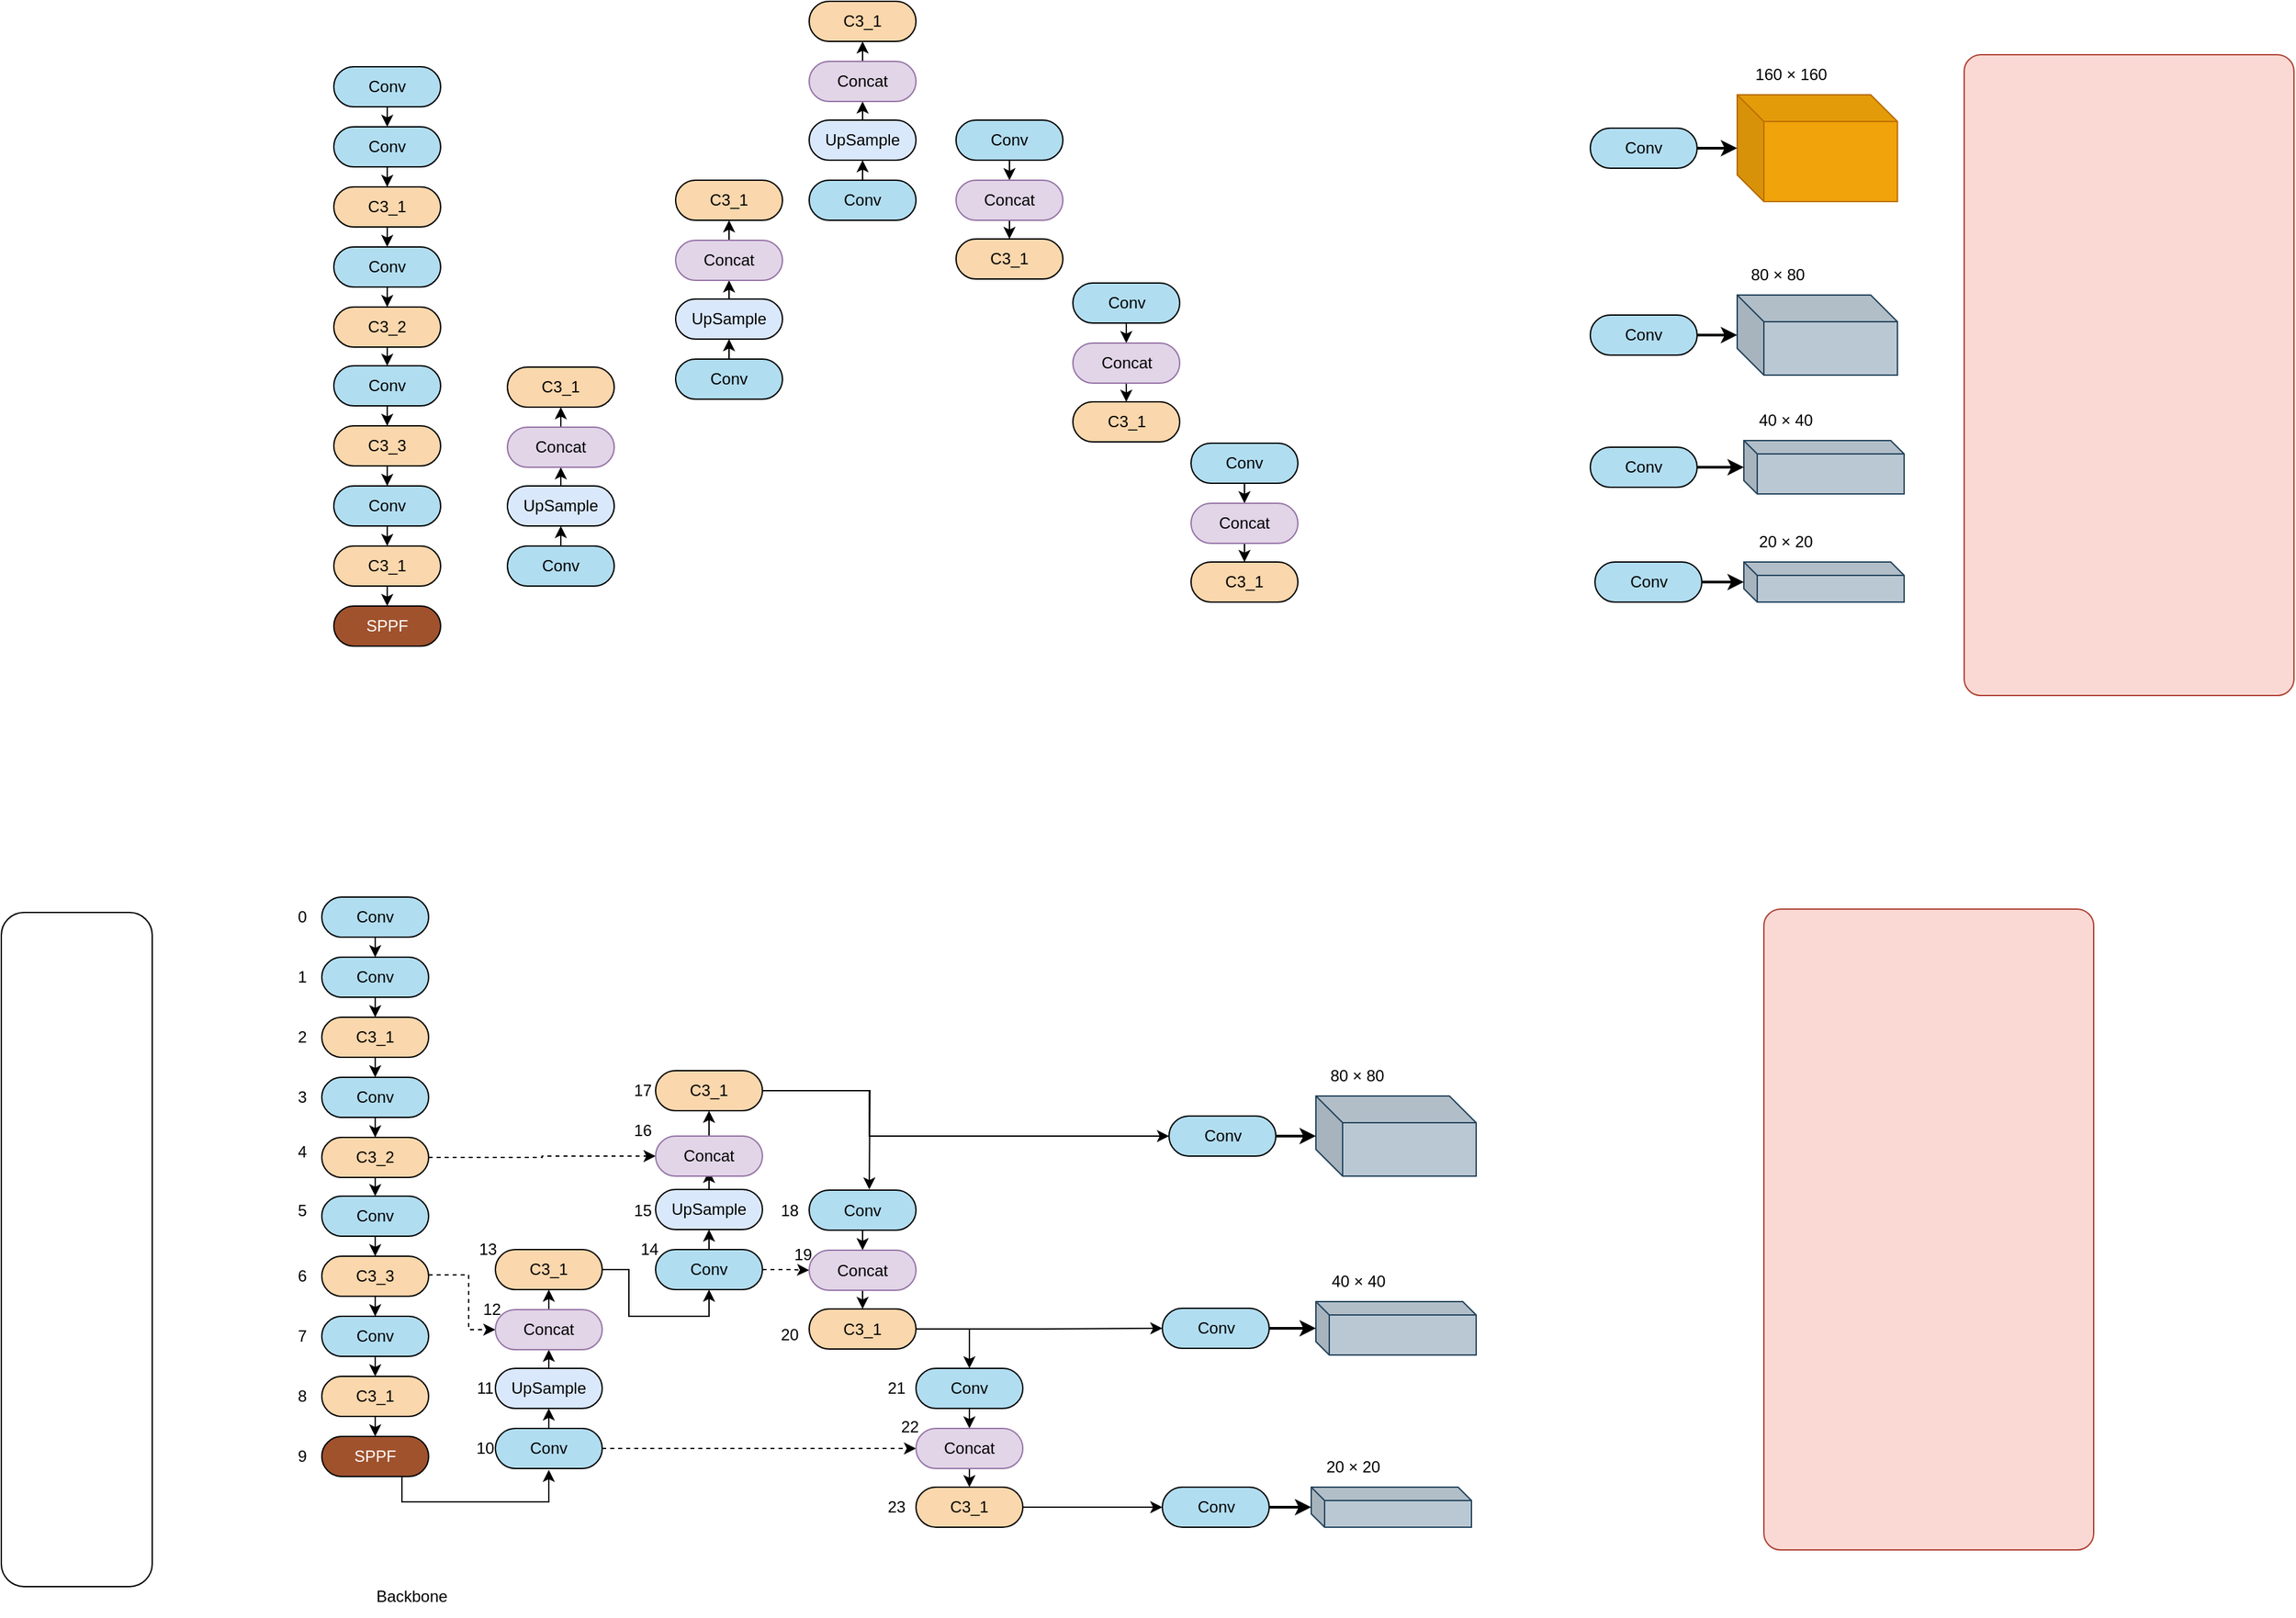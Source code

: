 <mxfile version="21.3.2" type="github">
  <diagram name="Page-1" id="c7558073-3199-34d8-9f00-42111426c3f3">
    <mxGraphModel dx="2205" dy="756" grid="1" gridSize="10" guides="1" tooltips="1" connect="1" arrows="1" fold="1" page="1" pageScale="1" pageWidth="826" pageHeight="1169" background="none" math="0" shadow="0">
      <root>
        <mxCell id="0" />
        <mxCell id="1" parent="0" />
        <mxCell id="yeDS0MHU4h7WwcbMD6e--393" value="" style="rounded=1;whiteSpace=wrap;html=1;" parent="1" vertex="1">
          <mxGeometry x="-770" y="1522.5" width="113" height="505" as="geometry" />
        </mxCell>
        <mxCell id="yeDS0MHU4h7WwcbMD6e--123" value="" style="rounded=1;whiteSpace=wrap;html=1;absoluteArcSize=1;arcSize=25;fillColor=#fad9d5;strokeColor=#ae4132;" parent="1" vertex="1">
          <mxGeometry x="700" y="880" width="247" height="480" as="geometry" />
        </mxCell>
        <mxCell id="yeDS0MHU4h7WwcbMD6e--102" value="" style="shape=cube;whiteSpace=wrap;html=1;boundedLbl=1;backgroundOutline=1;darkOpacity=0.05;darkOpacity2=0.1;size=20;fillColor=#f0a30a;strokeColor=#BD7000;fontColor=#000000;" parent="1" vertex="1">
          <mxGeometry x="530" y="910" width="120" height="80" as="geometry" />
        </mxCell>
        <mxCell id="yeDS0MHU4h7WwcbMD6e--107" value="" style="shape=cube;whiteSpace=wrap;html=1;boundedLbl=1;backgroundOutline=1;darkOpacity=0.05;darkOpacity2=0.1;size=20;fillColor=#bac8d3;strokeColor=#23445d;" parent="1" vertex="1">
          <mxGeometry x="530" y="1060" width="120" height="60" as="geometry" />
        </mxCell>
        <mxCell id="yeDS0MHU4h7WwcbMD6e--108" value="" style="shape=cube;whiteSpace=wrap;html=1;boundedLbl=1;backgroundOutline=1;darkOpacity=0.05;darkOpacity2=0.1;size=10;fillColor=#bac8d3;strokeColor=#23445d;" parent="1" vertex="1">
          <mxGeometry x="535" y="1169" width="120" height="40" as="geometry" />
        </mxCell>
        <mxCell id="yeDS0MHU4h7WwcbMD6e--109" value="" style="shape=cube;whiteSpace=wrap;html=1;boundedLbl=1;backgroundOutline=1;darkOpacity=0.05;darkOpacity2=0.1;size=10;fillColor=#bac8d3;strokeColor=#23445d;" parent="1" vertex="1">
          <mxGeometry x="535" y="1260" width="120" height="30" as="geometry" />
        </mxCell>
        <mxCell id="yeDS0MHU4h7WwcbMD6e--110" value="20 × 20" style="text;html=1;align=center;verticalAlign=middle;resizable=0;points=[];autosize=1;strokeColor=none;fillColor=none;" parent="1" vertex="1">
          <mxGeometry x="536" y="1230" width="60" height="30" as="geometry" />
        </mxCell>
        <mxCell id="yeDS0MHU4h7WwcbMD6e--111" value="40 × 40" style="text;html=1;align=center;verticalAlign=middle;resizable=0;points=[];autosize=1;strokeColor=none;fillColor=none;" parent="1" vertex="1">
          <mxGeometry x="536" y="1139" width="60" height="30" as="geometry" />
        </mxCell>
        <mxCell id="yeDS0MHU4h7WwcbMD6e--112" value="160 × 160" style="text;html=1;align=center;verticalAlign=middle;resizable=0;points=[];autosize=1;strokeColor=none;fillColor=none;" parent="1" vertex="1">
          <mxGeometry x="530" y="880" width="80" height="30" as="geometry" />
        </mxCell>
        <mxCell id="yeDS0MHU4h7WwcbMD6e--113" value="80 × 80" style="text;html=1;align=center;verticalAlign=middle;resizable=0;points=[];autosize=1;strokeColor=none;fillColor=none;" parent="1" vertex="1">
          <mxGeometry x="530" y="1030" width="60" height="30" as="geometry" />
        </mxCell>
        <mxCell id="yeDS0MHU4h7WwcbMD6e--119" style="edgeStyle=orthogonalEdgeStyle;rounded=0;orthogonalLoop=1;jettySize=auto;html=1;strokeWidth=2;" parent="1" source="yeDS0MHU4h7WwcbMD6e--114" target="yeDS0MHU4h7WwcbMD6e--102" edge="1">
          <mxGeometry relative="1" as="geometry" />
        </mxCell>
        <mxCell id="yeDS0MHU4h7WwcbMD6e--114" value="Conv" style="rounded=1;whiteSpace=wrap;html=1;fillColor=#b1ddf0;strokeColor=default;arcSize=50;" parent="1" vertex="1">
          <mxGeometry x="420" y="935" width="80" height="30" as="geometry" />
        </mxCell>
        <mxCell id="yeDS0MHU4h7WwcbMD6e--122" style="edgeStyle=orthogonalEdgeStyle;rounded=0;orthogonalLoop=1;jettySize=auto;html=1;strokeWidth=2;" parent="1" source="yeDS0MHU4h7WwcbMD6e--116" target="yeDS0MHU4h7WwcbMD6e--109" edge="1">
          <mxGeometry relative="1" as="geometry">
            <mxPoint x="530" y="1275" as="targetPoint" />
          </mxGeometry>
        </mxCell>
        <mxCell id="yeDS0MHU4h7WwcbMD6e--116" value="Conv" style="rounded=1;whiteSpace=wrap;html=1;fillColor=#b1ddf0;strokeColor=default;arcSize=50;" parent="1" vertex="1">
          <mxGeometry x="423.5" y="1260" width="80" height="30" as="geometry" />
        </mxCell>
        <mxCell id="yeDS0MHU4h7WwcbMD6e--121" style="edgeStyle=orthogonalEdgeStyle;rounded=0;orthogonalLoop=1;jettySize=auto;html=1;strokeWidth=2;" parent="1" source="yeDS0MHU4h7WwcbMD6e--117" target="yeDS0MHU4h7WwcbMD6e--108" edge="1">
          <mxGeometry relative="1" as="geometry">
            <mxPoint x="510" y="1189" as="targetPoint" />
          </mxGeometry>
        </mxCell>
        <mxCell id="yeDS0MHU4h7WwcbMD6e--117" value="Conv" style="rounded=1;whiteSpace=wrap;html=1;fillColor=#b1ddf0;strokeColor=default;arcSize=50;" parent="1" vertex="1">
          <mxGeometry x="420" y="1174" width="80" height="30" as="geometry" />
        </mxCell>
        <mxCell id="yeDS0MHU4h7WwcbMD6e--120" style="edgeStyle=orthogonalEdgeStyle;rounded=0;orthogonalLoop=1;jettySize=auto;html=1;strokeWidth=2;" parent="1" source="yeDS0MHU4h7WwcbMD6e--118" target="yeDS0MHU4h7WwcbMD6e--107" edge="1">
          <mxGeometry relative="1" as="geometry" />
        </mxCell>
        <mxCell id="yeDS0MHU4h7WwcbMD6e--118" value="Conv" style="rounded=1;whiteSpace=wrap;html=1;fillColor=#b1ddf0;strokeColor=default;arcSize=50;" parent="1" vertex="1">
          <mxGeometry x="420" y="1075" width="80" height="30" as="geometry" />
        </mxCell>
        <mxCell id="yeDS0MHU4h7WwcbMD6e--139" style="edgeStyle=orthogonalEdgeStyle;rounded=0;orthogonalLoop=1;jettySize=auto;html=1;entryX=0.5;entryY=0;entryDx=0;entryDy=0;labelBorderColor=none;strokeColor=default;" parent="1" target="yeDS0MHU4h7WwcbMD6e--125" edge="1">
          <mxGeometry relative="1" as="geometry">
            <mxPoint x="-481" y="913" as="sourcePoint" />
          </mxGeometry>
        </mxCell>
        <mxCell id="yeDS0MHU4h7WwcbMD6e--124" value="Conv" style="rounded=1;whiteSpace=wrap;html=1;fillColor=#b1ddf0;strokeColor=default;arcSize=50;labelBorderColor=none;" parent="1" vertex="1">
          <mxGeometry x="-521" y="889" width="80" height="30" as="geometry" />
        </mxCell>
        <mxCell id="yeDS0MHU4h7WwcbMD6e--140" style="edgeStyle=orthogonalEdgeStyle;rounded=0;orthogonalLoop=1;jettySize=auto;html=1;exitX=0.5;exitY=1;exitDx=0;exitDy=0;labelBorderColor=none;strokeColor=default;" parent="1" source="yeDS0MHU4h7WwcbMD6e--125" target="yeDS0MHU4h7WwcbMD6e--128" edge="1">
          <mxGeometry relative="1" as="geometry" />
        </mxCell>
        <mxCell id="yeDS0MHU4h7WwcbMD6e--125" value="Conv" style="rounded=1;whiteSpace=wrap;html=1;fillColor=#b1ddf0;strokeColor=default;arcSize=50;labelBorderColor=none;" parent="1" vertex="1">
          <mxGeometry x="-521" y="934" width="80" height="30" as="geometry" />
        </mxCell>
        <mxCell id="yeDS0MHU4h7WwcbMD6e--151" style="edgeStyle=orthogonalEdgeStyle;rounded=0;orthogonalLoop=1;jettySize=auto;html=1;entryX=0.5;entryY=0;entryDx=0;entryDy=0;labelBorderColor=none;strokeColor=default;" parent="1" source="yeDS0MHU4h7WwcbMD6e--126" target="yeDS0MHU4h7WwcbMD6e--129" edge="1">
          <mxGeometry relative="1" as="geometry" />
        </mxCell>
        <mxCell id="yeDS0MHU4h7WwcbMD6e--126" value="Conv" style="rounded=1;whiteSpace=wrap;html=1;fillColor=#b1ddf0;strokeColor=default;arcSize=50;labelBorderColor=none;" parent="1" vertex="1">
          <mxGeometry x="-521" y="1024" width="80" height="30" as="geometry" />
        </mxCell>
        <mxCell id="yeDS0MHU4h7WwcbMD6e--165" style="edgeStyle=orthogonalEdgeStyle;rounded=0;orthogonalLoop=1;jettySize=auto;html=1;entryX=0.5;entryY=0;entryDx=0;entryDy=0;exitX=0.5;exitY=1;exitDx=0;exitDy=0;labelBorderColor=none;strokeColor=default;" parent="1" source="yeDS0MHU4h7WwcbMD6e--128" target="yeDS0MHU4h7WwcbMD6e--126" edge="1">
          <mxGeometry relative="1" as="geometry">
            <Array as="points">
              <mxPoint x="-481" y="1009" />
              <mxPoint x="-481" y="1009" />
            </Array>
          </mxGeometry>
        </mxCell>
        <mxCell id="yeDS0MHU4h7WwcbMD6e--128" value="C3_1" style="rounded=1;whiteSpace=wrap;html=1;fillColor=#fad7ac;arcSize=50;strokeColor=default;labelBorderColor=none;" parent="1" vertex="1">
          <mxGeometry x="-521" y="979" width="80" height="30" as="geometry" />
        </mxCell>
        <mxCell id="yeDS0MHU4h7WwcbMD6e--172" style="edgeStyle=orthogonalEdgeStyle;rounded=0;orthogonalLoop=1;jettySize=auto;html=1;exitX=0.5;exitY=1;exitDx=0;exitDy=0;entryX=0.5;entryY=0;entryDx=0;entryDy=0;labelBorderColor=none;strokeColor=default;" parent="1" source="yeDS0MHU4h7WwcbMD6e--129" target="yeDS0MHU4h7WwcbMD6e--130" edge="1">
          <mxGeometry relative="1" as="geometry" />
        </mxCell>
        <mxCell id="yeDS0MHU4h7WwcbMD6e--129" value="C3_2" style="rounded=1;whiteSpace=wrap;html=1;fillColor=#fad7ac;arcSize=50;strokeColor=default;labelBorderColor=none;" parent="1" vertex="1">
          <mxGeometry x="-521" y="1069" width="80" height="30" as="geometry" />
        </mxCell>
        <mxCell id="yeDS0MHU4h7WwcbMD6e--167" style="edgeStyle=orthogonalEdgeStyle;rounded=0;orthogonalLoop=1;jettySize=auto;html=1;entryX=0.5;entryY=0;entryDx=0;entryDy=0;labelBorderColor=none;strokeColor=default;" parent="1" source="yeDS0MHU4h7WwcbMD6e--130" target="yeDS0MHU4h7WwcbMD6e--132" edge="1">
          <mxGeometry relative="1" as="geometry" />
        </mxCell>
        <mxCell id="yeDS0MHU4h7WwcbMD6e--130" value="Conv" style="rounded=1;whiteSpace=wrap;html=1;fillColor=#b1ddf0;strokeColor=default;arcSize=50;labelBorderColor=none;" parent="1" vertex="1">
          <mxGeometry x="-521" y="1113" width="80" height="30" as="geometry" />
        </mxCell>
        <mxCell id="yeDS0MHU4h7WwcbMD6e--168" style="edgeStyle=orthogonalEdgeStyle;rounded=0;orthogonalLoop=1;jettySize=auto;html=1;entryX=0.5;entryY=0;entryDx=0;entryDy=0;labelBorderColor=none;strokeColor=default;" parent="1" source="yeDS0MHU4h7WwcbMD6e--132" target="yeDS0MHU4h7WwcbMD6e--133" edge="1">
          <mxGeometry relative="1" as="geometry" />
        </mxCell>
        <mxCell id="yeDS0MHU4h7WwcbMD6e--132" value="C3_3" style="rounded=1;whiteSpace=wrap;html=1;fillColor=#fad7ac;arcSize=50;strokeColor=default;labelBorderColor=none;" parent="1" vertex="1">
          <mxGeometry x="-521" y="1158" width="80" height="30" as="geometry" />
        </mxCell>
        <mxCell id="yeDS0MHU4h7WwcbMD6e--169" style="edgeStyle=orthogonalEdgeStyle;rounded=0;orthogonalLoop=1;jettySize=auto;html=1;exitX=0.5;exitY=1;exitDx=0;exitDy=0;entryX=0.5;entryY=0;entryDx=0;entryDy=0;labelBorderColor=none;strokeColor=default;" parent="1" source="yeDS0MHU4h7WwcbMD6e--133" target="yeDS0MHU4h7WwcbMD6e--134" edge="1">
          <mxGeometry relative="1" as="geometry" />
        </mxCell>
        <mxCell id="yeDS0MHU4h7WwcbMD6e--133" value="Conv" style="rounded=1;whiteSpace=wrap;html=1;fillColor=#b1ddf0;strokeColor=default;arcSize=50;labelBorderColor=none;" parent="1" vertex="1">
          <mxGeometry x="-521" y="1203" width="80" height="30" as="geometry" />
        </mxCell>
        <mxCell id="yeDS0MHU4h7WwcbMD6e--170" style="edgeStyle=orthogonalEdgeStyle;rounded=0;orthogonalLoop=1;jettySize=auto;html=1;exitX=0.5;exitY=1;exitDx=0;exitDy=0;entryX=0.5;entryY=0;entryDx=0;entryDy=0;labelBorderColor=none;strokeColor=default;" parent="1" source="yeDS0MHU4h7WwcbMD6e--134" target="yeDS0MHU4h7WwcbMD6e--135" edge="1">
          <mxGeometry relative="1" as="geometry" />
        </mxCell>
        <mxCell id="yeDS0MHU4h7WwcbMD6e--134" value="C3_1" style="rounded=1;whiteSpace=wrap;html=1;fillColor=#fad7ac;arcSize=50;strokeColor=default;labelBorderColor=none;" parent="1" vertex="1">
          <mxGeometry x="-521" y="1248" width="80" height="30" as="geometry" />
        </mxCell>
        <mxCell id="yeDS0MHU4h7WwcbMD6e--135" value="SPPF" style="rounded=1;whiteSpace=wrap;html=1;fillColor=#a0522d;strokeColor=default;arcSize=50;fontColor=#ffffff;labelBorderColor=none;" parent="1" vertex="1">
          <mxGeometry x="-521" y="1293" width="80" height="30" as="geometry" />
        </mxCell>
        <mxCell id="yeDS0MHU4h7WwcbMD6e--177" style="edgeStyle=orthogonalEdgeStyle;rounded=0;orthogonalLoop=1;jettySize=auto;html=1;exitX=0.5;exitY=0;exitDx=0;exitDy=0;entryX=0.5;entryY=1;entryDx=0;entryDy=0;" parent="1" source="yeDS0MHU4h7WwcbMD6e--173" target="yeDS0MHU4h7WwcbMD6e--174" edge="1">
          <mxGeometry relative="1" as="geometry" />
        </mxCell>
        <mxCell id="yeDS0MHU4h7WwcbMD6e--173" value="Conv" style="rounded=1;whiteSpace=wrap;html=1;fillColor=#b1ddf0;strokeColor=default;arcSize=50;labelBorderColor=none;" parent="1" vertex="1">
          <mxGeometry x="-391" y="1248" width="80" height="30" as="geometry" />
        </mxCell>
        <mxCell id="yeDS0MHU4h7WwcbMD6e--178" style="edgeStyle=orthogonalEdgeStyle;rounded=0;orthogonalLoop=1;jettySize=auto;html=1;exitX=0.5;exitY=0;exitDx=0;exitDy=0;" parent="1" source="yeDS0MHU4h7WwcbMD6e--174" edge="1">
          <mxGeometry relative="1" as="geometry">
            <mxPoint x="-351" y="1189" as="targetPoint" />
          </mxGeometry>
        </mxCell>
        <mxCell id="yeDS0MHU4h7WwcbMD6e--174" value="UpSample" style="rounded=1;whiteSpace=wrap;html=1;fillColor=#dae8fc;strokeColor=default;arcSize=50;labelBorderColor=none;" parent="1" vertex="1">
          <mxGeometry x="-391" y="1203" width="80" height="30" as="geometry" />
        </mxCell>
        <mxCell id="yeDS0MHU4h7WwcbMD6e--179" style="edgeStyle=orthogonalEdgeStyle;rounded=0;orthogonalLoop=1;jettySize=auto;html=1;exitX=0.5;exitY=0;exitDx=0;exitDy=0;entryX=0.5;entryY=1;entryDx=0;entryDy=0;" parent="1" source="yeDS0MHU4h7WwcbMD6e--175" target="yeDS0MHU4h7WwcbMD6e--176" edge="1">
          <mxGeometry relative="1" as="geometry" />
        </mxCell>
        <mxCell id="yeDS0MHU4h7WwcbMD6e--175" value="Concat" style="rounded=1;whiteSpace=wrap;html=1;fillColor=#e1d5e7;strokeColor=#9673a6;arcSize=50;labelBorderColor=none;" parent="1" vertex="1">
          <mxGeometry x="-391" y="1159" width="80" height="30" as="geometry" />
        </mxCell>
        <mxCell id="yeDS0MHU4h7WwcbMD6e--176" value="C3_1" style="rounded=1;whiteSpace=wrap;html=1;fillColor=#fad7ac;arcSize=50;strokeColor=default;labelBorderColor=none;" parent="1" vertex="1">
          <mxGeometry x="-391" y="1114" width="80" height="30" as="geometry" />
        </mxCell>
        <mxCell id="yeDS0MHU4h7WwcbMD6e--181" style="edgeStyle=orthogonalEdgeStyle;rounded=0;orthogonalLoop=1;jettySize=auto;html=1;exitX=0.5;exitY=0;exitDx=0;exitDy=0;entryX=0.5;entryY=1;entryDx=0;entryDy=0;" parent="1" source="yeDS0MHU4h7WwcbMD6e--182" target="yeDS0MHU4h7WwcbMD6e--184" edge="1">
          <mxGeometry relative="1" as="geometry" />
        </mxCell>
        <mxCell id="yeDS0MHU4h7WwcbMD6e--182" value="Conv" style="rounded=1;whiteSpace=wrap;html=1;fillColor=#b1ddf0;strokeColor=default;arcSize=50;labelBorderColor=none;" parent="1" vertex="1">
          <mxGeometry x="-265" y="1108" width="80" height="30" as="geometry" />
        </mxCell>
        <mxCell id="yeDS0MHU4h7WwcbMD6e--183" style="edgeStyle=orthogonalEdgeStyle;rounded=0;orthogonalLoop=1;jettySize=auto;html=1;exitX=0.5;exitY=0;exitDx=0;exitDy=0;" parent="1" source="yeDS0MHU4h7WwcbMD6e--184" edge="1">
          <mxGeometry relative="1" as="geometry">
            <mxPoint x="-225" y="1049" as="targetPoint" />
          </mxGeometry>
        </mxCell>
        <mxCell id="yeDS0MHU4h7WwcbMD6e--184" value="UpSample" style="rounded=1;whiteSpace=wrap;html=1;fillColor=#dae8fc;strokeColor=default;arcSize=50;labelBorderColor=none;" parent="1" vertex="1">
          <mxGeometry x="-265" y="1063" width="80" height="30" as="geometry" />
        </mxCell>
        <mxCell id="yeDS0MHU4h7WwcbMD6e--185" style="edgeStyle=orthogonalEdgeStyle;rounded=0;orthogonalLoop=1;jettySize=auto;html=1;exitX=0.5;exitY=0;exitDx=0;exitDy=0;entryX=0.5;entryY=1;entryDx=0;entryDy=0;" parent="1" source="yeDS0MHU4h7WwcbMD6e--186" target="yeDS0MHU4h7WwcbMD6e--187" edge="1">
          <mxGeometry relative="1" as="geometry" />
        </mxCell>
        <mxCell id="yeDS0MHU4h7WwcbMD6e--186" value="Concat" style="rounded=1;whiteSpace=wrap;html=1;fillColor=#e1d5e7;strokeColor=#9673a6;arcSize=50;labelBorderColor=none;" parent="1" vertex="1">
          <mxGeometry x="-265" y="1019" width="80" height="30" as="geometry" />
        </mxCell>
        <mxCell id="yeDS0MHU4h7WwcbMD6e--187" value="C3_1" style="rounded=1;whiteSpace=wrap;html=1;fillColor=#fad7ac;arcSize=50;strokeColor=default;labelBorderColor=none;" parent="1" vertex="1">
          <mxGeometry x="-265" y="974" width="80" height="30" as="geometry" />
        </mxCell>
        <mxCell id="yeDS0MHU4h7WwcbMD6e--197" style="edgeStyle=orthogonalEdgeStyle;rounded=0;orthogonalLoop=1;jettySize=auto;html=1;exitX=0.5;exitY=0;exitDx=0;exitDy=0;entryX=0.5;entryY=1;entryDx=0;entryDy=0;" parent="1" source="yeDS0MHU4h7WwcbMD6e--198" target="yeDS0MHU4h7WwcbMD6e--200" edge="1">
          <mxGeometry relative="1" as="geometry" />
        </mxCell>
        <mxCell id="yeDS0MHU4h7WwcbMD6e--198" value="Conv" style="rounded=1;whiteSpace=wrap;html=1;fillColor=#b1ddf0;strokeColor=default;arcSize=50;labelBorderColor=none;" parent="1" vertex="1">
          <mxGeometry x="-165" y="974" width="80" height="30" as="geometry" />
        </mxCell>
        <mxCell id="yeDS0MHU4h7WwcbMD6e--199" style="edgeStyle=orthogonalEdgeStyle;rounded=0;orthogonalLoop=1;jettySize=auto;html=1;exitX=0.5;exitY=0;exitDx=0;exitDy=0;" parent="1" source="yeDS0MHU4h7WwcbMD6e--200" edge="1">
          <mxGeometry relative="1" as="geometry">
            <mxPoint x="-125" y="915" as="targetPoint" />
          </mxGeometry>
        </mxCell>
        <mxCell id="yeDS0MHU4h7WwcbMD6e--200" value="UpSample" style="rounded=1;whiteSpace=wrap;html=1;fillColor=#dae8fc;strokeColor=default;arcSize=50;labelBorderColor=none;" parent="1" vertex="1">
          <mxGeometry x="-165" y="929" width="80" height="30" as="geometry" />
        </mxCell>
        <mxCell id="yeDS0MHU4h7WwcbMD6e--201" style="edgeStyle=orthogonalEdgeStyle;rounded=0;orthogonalLoop=1;jettySize=auto;html=1;exitX=0.5;exitY=0;exitDx=0;exitDy=0;entryX=0.5;entryY=1;entryDx=0;entryDy=0;" parent="1" source="yeDS0MHU4h7WwcbMD6e--202" target="yeDS0MHU4h7WwcbMD6e--203" edge="1">
          <mxGeometry relative="1" as="geometry" />
        </mxCell>
        <mxCell id="yeDS0MHU4h7WwcbMD6e--202" value="Concat" style="rounded=1;whiteSpace=wrap;html=1;fillColor=#e1d5e7;strokeColor=#9673a6;arcSize=50;labelBorderColor=none;" parent="1" vertex="1">
          <mxGeometry x="-165" y="885" width="80" height="30" as="geometry" />
        </mxCell>
        <mxCell id="yeDS0MHU4h7WwcbMD6e--203" value="C3_1" style="rounded=1;whiteSpace=wrap;html=1;fillColor=#fad7ac;arcSize=50;strokeColor=default;labelBorderColor=none;" parent="1" vertex="1">
          <mxGeometry x="-165" y="840" width="80" height="30" as="geometry" />
        </mxCell>
        <mxCell id="yeDS0MHU4h7WwcbMD6e--215" style="edgeStyle=orthogonalEdgeStyle;rounded=0;orthogonalLoop=1;jettySize=auto;html=1;exitX=0.5;exitY=1;exitDx=0;exitDy=0;entryX=0.5;entryY=0;entryDx=0;entryDy=0;" parent="1" source="yeDS0MHU4h7WwcbMD6e--210" target="yeDS0MHU4h7WwcbMD6e--213" edge="1">
          <mxGeometry relative="1" as="geometry" />
        </mxCell>
        <mxCell id="yeDS0MHU4h7WwcbMD6e--210" value="Conv" style="rounded=1;whiteSpace=wrap;html=1;fillColor=#b1ddf0;strokeColor=default;arcSize=50;labelBorderColor=none;" parent="1" vertex="1">
          <mxGeometry x="-55" y="929" width="80" height="30" as="geometry" />
        </mxCell>
        <mxCell id="yeDS0MHU4h7WwcbMD6e--216" style="edgeStyle=orthogonalEdgeStyle;rounded=0;orthogonalLoop=1;jettySize=auto;html=1;exitX=0.5;exitY=1;exitDx=0;exitDy=0;entryX=0.5;entryY=0;entryDx=0;entryDy=0;" parent="1" source="yeDS0MHU4h7WwcbMD6e--213" target="yeDS0MHU4h7WwcbMD6e--214" edge="1">
          <mxGeometry relative="1" as="geometry" />
        </mxCell>
        <mxCell id="yeDS0MHU4h7WwcbMD6e--213" value="Concat" style="rounded=1;whiteSpace=wrap;html=1;fillColor=#e1d5e7;strokeColor=#9673a6;arcSize=50;labelBorderColor=none;" parent="1" vertex="1">
          <mxGeometry x="-55" y="974" width="80" height="30" as="geometry" />
        </mxCell>
        <mxCell id="yeDS0MHU4h7WwcbMD6e--214" value="C3_1" style="rounded=1;whiteSpace=wrap;html=1;fillColor=#fad7ac;arcSize=50;strokeColor=default;labelBorderColor=none;" parent="1" vertex="1">
          <mxGeometry x="-55" y="1018" width="80" height="30" as="geometry" />
        </mxCell>
        <mxCell id="yeDS0MHU4h7WwcbMD6e--217" style="edgeStyle=orthogonalEdgeStyle;rounded=0;orthogonalLoop=1;jettySize=auto;html=1;exitX=0.5;exitY=1;exitDx=0;exitDy=0;entryX=0.5;entryY=0;entryDx=0;entryDy=0;" parent="1" source="yeDS0MHU4h7WwcbMD6e--218" target="yeDS0MHU4h7WwcbMD6e--220" edge="1">
          <mxGeometry relative="1" as="geometry" />
        </mxCell>
        <mxCell id="yeDS0MHU4h7WwcbMD6e--218" value="Conv" style="rounded=1;whiteSpace=wrap;html=1;fillColor=#b1ddf0;strokeColor=default;arcSize=50;labelBorderColor=none;" parent="1" vertex="1">
          <mxGeometry x="32.5" y="1051" width="80" height="30" as="geometry" />
        </mxCell>
        <mxCell id="yeDS0MHU4h7WwcbMD6e--219" style="edgeStyle=orthogonalEdgeStyle;rounded=0;orthogonalLoop=1;jettySize=auto;html=1;exitX=0.5;exitY=1;exitDx=0;exitDy=0;entryX=0.5;entryY=0;entryDx=0;entryDy=0;" parent="1" source="yeDS0MHU4h7WwcbMD6e--220" target="yeDS0MHU4h7WwcbMD6e--221" edge="1">
          <mxGeometry relative="1" as="geometry" />
        </mxCell>
        <mxCell id="yeDS0MHU4h7WwcbMD6e--220" value="Concat" style="rounded=1;whiteSpace=wrap;html=1;fillColor=#e1d5e7;strokeColor=#9673a6;arcSize=50;labelBorderColor=none;" parent="1" vertex="1">
          <mxGeometry x="32.5" y="1096" width="80" height="30" as="geometry" />
        </mxCell>
        <mxCell id="yeDS0MHU4h7WwcbMD6e--221" value="C3_1" style="rounded=1;whiteSpace=wrap;html=1;fillColor=#fad7ac;arcSize=50;strokeColor=default;labelBorderColor=none;" parent="1" vertex="1">
          <mxGeometry x="32.5" y="1140" width="80" height="30" as="geometry" />
        </mxCell>
        <mxCell id="yeDS0MHU4h7WwcbMD6e--222" style="edgeStyle=orthogonalEdgeStyle;rounded=0;orthogonalLoop=1;jettySize=auto;html=1;exitX=0.5;exitY=1;exitDx=0;exitDy=0;entryX=0.5;entryY=0;entryDx=0;entryDy=0;" parent="1" source="yeDS0MHU4h7WwcbMD6e--223" target="yeDS0MHU4h7WwcbMD6e--225" edge="1">
          <mxGeometry relative="1" as="geometry" />
        </mxCell>
        <mxCell id="yeDS0MHU4h7WwcbMD6e--223" value="Conv" style="rounded=1;whiteSpace=wrap;html=1;fillColor=#b1ddf0;strokeColor=default;arcSize=50;labelBorderColor=none;" parent="1" vertex="1">
          <mxGeometry x="121" y="1171" width="80" height="30" as="geometry" />
        </mxCell>
        <mxCell id="yeDS0MHU4h7WwcbMD6e--224" style="edgeStyle=orthogonalEdgeStyle;rounded=0;orthogonalLoop=1;jettySize=auto;html=1;exitX=0.5;exitY=1;exitDx=0;exitDy=0;entryX=0.5;entryY=0;entryDx=0;entryDy=0;" parent="1" source="yeDS0MHU4h7WwcbMD6e--225" target="yeDS0MHU4h7WwcbMD6e--226" edge="1">
          <mxGeometry relative="1" as="geometry" />
        </mxCell>
        <mxCell id="yeDS0MHU4h7WwcbMD6e--225" value="Concat" style="rounded=1;whiteSpace=wrap;html=1;fillColor=#e1d5e7;strokeColor=#9673a6;arcSize=50;labelBorderColor=none;" parent="1" vertex="1">
          <mxGeometry x="121" y="1216" width="80" height="30" as="geometry" />
        </mxCell>
        <mxCell id="yeDS0MHU4h7WwcbMD6e--226" value="C3_1" style="rounded=1;whiteSpace=wrap;html=1;fillColor=#fad7ac;arcSize=50;strokeColor=default;labelBorderColor=none;" parent="1" vertex="1">
          <mxGeometry x="121" y="1260" width="80" height="30" as="geometry" />
        </mxCell>
        <mxCell id="yeDS0MHU4h7WwcbMD6e--284" style="edgeStyle=orthogonalEdgeStyle;rounded=0;orthogonalLoop=1;jettySize=auto;html=1;entryX=0.5;entryY=0;entryDx=0;entryDy=0;labelBorderColor=none;strokeColor=default;strokeWidth=1;" parent="1" target="yeDS0MHU4h7WwcbMD6e--287" edge="1">
          <mxGeometry relative="1" as="geometry">
            <mxPoint x="-490" y="1535" as="sourcePoint" />
          </mxGeometry>
        </mxCell>
        <mxCell id="yeDS0MHU4h7WwcbMD6e--285" value="Conv" style="rounded=1;whiteSpace=wrap;html=1;fillColor=#b1ddf0;strokeColor=default;arcSize=50;labelBorderColor=none;strokeWidth=1;" parent="1" vertex="1">
          <mxGeometry x="-530" y="1511" width="80" height="30" as="geometry" />
        </mxCell>
        <mxCell id="yeDS0MHU4h7WwcbMD6e--286" style="edgeStyle=orthogonalEdgeStyle;rounded=0;orthogonalLoop=1;jettySize=auto;html=1;exitX=0.5;exitY=1;exitDx=0;exitDy=0;labelBorderColor=none;strokeColor=default;strokeWidth=1;" parent="1" source="yeDS0MHU4h7WwcbMD6e--287" target="yeDS0MHU4h7WwcbMD6e--291" edge="1">
          <mxGeometry relative="1" as="geometry" />
        </mxCell>
        <mxCell id="yeDS0MHU4h7WwcbMD6e--287" value="Conv" style="rounded=1;whiteSpace=wrap;html=1;fillColor=#b1ddf0;strokeColor=default;arcSize=50;labelBorderColor=none;strokeWidth=1;" parent="1" vertex="1">
          <mxGeometry x="-530" y="1556" width="80" height="30" as="geometry" />
        </mxCell>
        <mxCell id="yeDS0MHU4h7WwcbMD6e--288" style="edgeStyle=orthogonalEdgeStyle;rounded=0;orthogonalLoop=1;jettySize=auto;html=1;entryX=0.5;entryY=0;entryDx=0;entryDy=0;labelBorderColor=none;strokeColor=default;strokeWidth=1;" parent="1" source="yeDS0MHU4h7WwcbMD6e--289" target="yeDS0MHU4h7WwcbMD6e--293" edge="1">
          <mxGeometry relative="1" as="geometry" />
        </mxCell>
        <mxCell id="yeDS0MHU4h7WwcbMD6e--289" value="Conv" style="rounded=1;whiteSpace=wrap;html=1;fillColor=#b1ddf0;strokeColor=default;arcSize=50;labelBorderColor=none;strokeWidth=1;" parent="1" vertex="1">
          <mxGeometry x="-530" y="1646" width="80" height="30" as="geometry" />
        </mxCell>
        <mxCell id="yeDS0MHU4h7WwcbMD6e--290" style="edgeStyle=orthogonalEdgeStyle;rounded=0;orthogonalLoop=1;jettySize=auto;html=1;entryX=0.5;entryY=0;entryDx=0;entryDy=0;exitX=0.5;exitY=1;exitDx=0;exitDy=0;labelBorderColor=none;strokeColor=default;strokeWidth=1;" parent="1" source="yeDS0MHU4h7WwcbMD6e--291" target="yeDS0MHU4h7WwcbMD6e--289" edge="1">
          <mxGeometry relative="1" as="geometry">
            <Array as="points">
              <mxPoint x="-490" y="1631" />
              <mxPoint x="-490" y="1631" />
            </Array>
          </mxGeometry>
        </mxCell>
        <mxCell id="yeDS0MHU4h7WwcbMD6e--291" value="C3_1" style="rounded=1;whiteSpace=wrap;html=1;fillColor=#fad7ac;arcSize=50;strokeColor=default;labelBorderColor=none;strokeWidth=1;" parent="1" vertex="1">
          <mxGeometry x="-530" y="1601" width="80" height="30" as="geometry" />
        </mxCell>
        <mxCell id="yeDS0MHU4h7WwcbMD6e--292" style="edgeStyle=orthogonalEdgeStyle;rounded=0;orthogonalLoop=1;jettySize=auto;html=1;exitX=0.5;exitY=1;exitDx=0;exitDy=0;entryX=0.5;entryY=0;entryDx=0;entryDy=0;labelBorderColor=none;strokeColor=default;strokeWidth=1;" parent="1" source="yeDS0MHU4h7WwcbMD6e--293" target="yeDS0MHU4h7WwcbMD6e--295" edge="1">
          <mxGeometry relative="1" as="geometry" />
        </mxCell>
        <mxCell id="yeDS0MHU4h7WwcbMD6e--361" style="edgeStyle=orthogonalEdgeStyle;rounded=0;orthogonalLoop=1;jettySize=auto;html=1;dashed=1;strokeWidth=1;" parent="1" source="yeDS0MHU4h7WwcbMD6e--293" target="yeDS0MHU4h7WwcbMD6e--316" edge="1">
          <mxGeometry relative="1" as="geometry" />
        </mxCell>
        <mxCell id="yeDS0MHU4h7WwcbMD6e--293" value="C3_2" style="rounded=1;whiteSpace=wrap;html=1;fillColor=#fad7ac;arcSize=50;strokeColor=default;labelBorderColor=none;strokeWidth=1;" parent="1" vertex="1">
          <mxGeometry x="-530" y="1691" width="80" height="30" as="geometry" />
        </mxCell>
        <mxCell id="yeDS0MHU4h7WwcbMD6e--294" style="edgeStyle=orthogonalEdgeStyle;rounded=0;orthogonalLoop=1;jettySize=auto;html=1;entryX=0.5;entryY=0;entryDx=0;entryDy=0;labelBorderColor=none;strokeColor=default;strokeWidth=1;" parent="1" source="yeDS0MHU4h7WwcbMD6e--295" target="yeDS0MHU4h7WwcbMD6e--297" edge="1">
          <mxGeometry relative="1" as="geometry" />
        </mxCell>
        <mxCell id="yeDS0MHU4h7WwcbMD6e--295" value="Conv" style="rounded=1;whiteSpace=wrap;html=1;fillColor=#b1ddf0;strokeColor=default;arcSize=50;labelBorderColor=none;strokeWidth=1;" parent="1" vertex="1">
          <mxGeometry x="-530" y="1735" width="80" height="30" as="geometry" />
        </mxCell>
        <mxCell id="yeDS0MHU4h7WwcbMD6e--296" style="edgeStyle=orthogonalEdgeStyle;rounded=0;orthogonalLoop=1;jettySize=auto;html=1;entryX=0.5;entryY=0;entryDx=0;entryDy=0;labelBorderColor=none;strokeColor=default;strokeWidth=1;" parent="1" source="yeDS0MHU4h7WwcbMD6e--297" target="yeDS0MHU4h7WwcbMD6e--299" edge="1">
          <mxGeometry relative="1" as="geometry" />
        </mxCell>
        <mxCell id="yeDS0MHU4h7WwcbMD6e--348" style="edgeStyle=orthogonalEdgeStyle;rounded=0;orthogonalLoop=1;jettySize=auto;html=1;entryX=0;entryY=0.5;entryDx=0;entryDy=0;dashed=1;strokeWidth=1;" parent="1" source="yeDS0MHU4h7WwcbMD6e--297" target="yeDS0MHU4h7WwcbMD6e--308" edge="1">
          <mxGeometry relative="1" as="geometry">
            <Array as="points">
              <mxPoint x="-420" y="1794" />
              <mxPoint x="-420" y="1835" />
            </Array>
          </mxGeometry>
        </mxCell>
        <mxCell id="yeDS0MHU4h7WwcbMD6e--297" value="C3_3" style="rounded=1;whiteSpace=wrap;html=1;fillColor=#fad7ac;arcSize=50;strokeColor=default;labelBorderColor=none;strokeWidth=1;" parent="1" vertex="1">
          <mxGeometry x="-530" y="1780" width="80" height="30" as="geometry" />
        </mxCell>
        <mxCell id="yeDS0MHU4h7WwcbMD6e--298" style="edgeStyle=orthogonalEdgeStyle;rounded=0;orthogonalLoop=1;jettySize=auto;html=1;exitX=0.5;exitY=1;exitDx=0;exitDy=0;entryX=0.5;entryY=0;entryDx=0;entryDy=0;labelBorderColor=none;strokeColor=default;strokeWidth=1;" parent="1" source="yeDS0MHU4h7WwcbMD6e--299" target="yeDS0MHU4h7WwcbMD6e--301" edge="1">
          <mxGeometry relative="1" as="geometry" />
        </mxCell>
        <mxCell id="yeDS0MHU4h7WwcbMD6e--299" value="Conv" style="rounded=1;whiteSpace=wrap;html=1;fillColor=#b1ddf0;strokeColor=default;arcSize=50;labelBorderColor=none;strokeWidth=1;" parent="1" vertex="1">
          <mxGeometry x="-530" y="1825" width="80" height="30" as="geometry" />
        </mxCell>
        <mxCell id="yeDS0MHU4h7WwcbMD6e--300" style="edgeStyle=orthogonalEdgeStyle;rounded=0;orthogonalLoop=1;jettySize=auto;html=1;exitX=0.5;exitY=1;exitDx=0;exitDy=0;entryX=0.5;entryY=0;entryDx=0;entryDy=0;labelBorderColor=none;strokeColor=default;strokeWidth=1;" parent="1" source="yeDS0MHU4h7WwcbMD6e--301" target="yeDS0MHU4h7WwcbMD6e--302" edge="1">
          <mxGeometry relative="1" as="geometry" />
        </mxCell>
        <mxCell id="yeDS0MHU4h7WwcbMD6e--301" value="C3_1" style="rounded=1;whiteSpace=wrap;html=1;fillColor=#fad7ac;arcSize=50;strokeColor=default;labelBorderColor=none;strokeWidth=1;" parent="1" vertex="1">
          <mxGeometry x="-530" y="1870" width="80" height="30" as="geometry" />
        </mxCell>
        <mxCell id="yeDS0MHU4h7WwcbMD6e--347" style="edgeStyle=orthogonalEdgeStyle;rounded=0;orthogonalLoop=1;jettySize=auto;html=1;exitX=0.5;exitY=1;exitDx=0;exitDy=0;strokeWidth=1;" parent="1" source="yeDS0MHU4h7WwcbMD6e--302" edge="1">
          <mxGeometry relative="1" as="geometry">
            <mxPoint x="-360" y="1940" as="targetPoint" />
            <Array as="points">
              <mxPoint x="-470" y="1964" />
              <mxPoint x="-360" y="1964" />
            </Array>
          </mxGeometry>
        </mxCell>
        <mxCell id="yeDS0MHU4h7WwcbMD6e--302" value="SPPF" style="rounded=1;whiteSpace=wrap;html=1;fillColor=#a0522d;strokeColor=default;arcSize=50;fontColor=#ffffff;labelBorderColor=none;strokeWidth=1;" parent="1" vertex="1">
          <mxGeometry x="-530" y="1915" width="80" height="30" as="geometry" />
        </mxCell>
        <mxCell id="yeDS0MHU4h7WwcbMD6e--303" style="edgeStyle=orthogonalEdgeStyle;rounded=0;orthogonalLoop=1;jettySize=auto;html=1;exitX=0.5;exitY=0;exitDx=0;exitDy=0;entryX=0.5;entryY=1;entryDx=0;entryDy=0;strokeWidth=1;" parent="1" source="yeDS0MHU4h7WwcbMD6e--304" target="yeDS0MHU4h7WwcbMD6e--306" edge="1">
          <mxGeometry relative="1" as="geometry" />
        </mxCell>
        <mxCell id="yeDS0MHU4h7WwcbMD6e--369" style="edgeStyle=orthogonalEdgeStyle;rounded=0;orthogonalLoop=1;jettySize=auto;html=1;entryX=0;entryY=0.5;entryDx=0;entryDy=0;dashed=1;strokeWidth=1;" parent="1" source="yeDS0MHU4h7WwcbMD6e--304" target="yeDS0MHU4h7WwcbMD6e--330" edge="1">
          <mxGeometry relative="1" as="geometry" />
        </mxCell>
        <mxCell id="yeDS0MHU4h7WwcbMD6e--304" value="Conv" style="rounded=1;whiteSpace=wrap;html=1;fillColor=#b1ddf0;strokeColor=default;arcSize=50;labelBorderColor=none;strokeWidth=1;" parent="1" vertex="1">
          <mxGeometry x="-400" y="1909" width="80" height="30" as="geometry" />
        </mxCell>
        <mxCell id="yeDS0MHU4h7WwcbMD6e--305" style="edgeStyle=orthogonalEdgeStyle;rounded=0;orthogonalLoop=1;jettySize=auto;html=1;exitX=0.5;exitY=0;exitDx=0;exitDy=0;strokeWidth=1;" parent="1" source="yeDS0MHU4h7WwcbMD6e--306" edge="1">
          <mxGeometry relative="1" as="geometry">
            <mxPoint x="-360" y="1850" as="targetPoint" />
          </mxGeometry>
        </mxCell>
        <mxCell id="yeDS0MHU4h7WwcbMD6e--306" value="UpSample" style="rounded=1;whiteSpace=wrap;html=1;fillColor=#dae8fc;strokeColor=default;arcSize=50;labelBorderColor=none;strokeWidth=1;" parent="1" vertex="1">
          <mxGeometry x="-400" y="1864" width="80" height="30" as="geometry" />
        </mxCell>
        <mxCell id="yeDS0MHU4h7WwcbMD6e--307" style="edgeStyle=orthogonalEdgeStyle;rounded=0;orthogonalLoop=1;jettySize=auto;html=1;exitX=0.5;exitY=0;exitDx=0;exitDy=0;entryX=0.5;entryY=1;entryDx=0;entryDy=0;strokeWidth=1;" parent="1" source="yeDS0MHU4h7WwcbMD6e--308" target="yeDS0MHU4h7WwcbMD6e--309" edge="1">
          <mxGeometry relative="1" as="geometry" />
        </mxCell>
        <mxCell id="yeDS0MHU4h7WwcbMD6e--308" value="Concat" style="rounded=1;whiteSpace=wrap;html=1;fillColor=#e1d5e7;strokeColor=#9673a6;arcSize=50;labelBorderColor=none;strokeWidth=1;" parent="1" vertex="1">
          <mxGeometry x="-400" y="1820" width="80" height="30" as="geometry" />
        </mxCell>
        <mxCell id="yeDS0MHU4h7WwcbMD6e--349" style="edgeStyle=orthogonalEdgeStyle;rounded=0;orthogonalLoop=1;jettySize=auto;html=1;entryX=0.5;entryY=1;entryDx=0;entryDy=0;strokeWidth=1;" parent="1" source="yeDS0MHU4h7WwcbMD6e--309" target="yeDS0MHU4h7WwcbMD6e--312" edge="1">
          <mxGeometry relative="1" as="geometry" />
        </mxCell>
        <mxCell id="yeDS0MHU4h7WwcbMD6e--309" value="C3_1" style="rounded=1;whiteSpace=wrap;html=1;fillColor=#fad7ac;arcSize=50;strokeColor=default;labelBorderColor=none;strokeWidth=1;" parent="1" vertex="1">
          <mxGeometry x="-400" y="1775" width="80" height="30" as="geometry" />
        </mxCell>
        <mxCell id="yeDS0MHU4h7WwcbMD6e--311" style="edgeStyle=orthogonalEdgeStyle;rounded=0;orthogonalLoop=1;jettySize=auto;html=1;exitX=0.5;exitY=0;exitDx=0;exitDy=0;entryX=0.5;entryY=1;entryDx=0;entryDy=0;strokeWidth=1;" parent="1" source="yeDS0MHU4h7WwcbMD6e--312" target="yeDS0MHU4h7WwcbMD6e--314" edge="1">
          <mxGeometry relative="1" as="geometry" />
        </mxCell>
        <mxCell id="yeDS0MHU4h7WwcbMD6e--368" style="edgeStyle=orthogonalEdgeStyle;rounded=0;orthogonalLoop=1;jettySize=auto;html=1;entryX=0;entryY=0.5;entryDx=0;entryDy=0;dashed=1;strokeWidth=1;" parent="1" source="yeDS0MHU4h7WwcbMD6e--312" target="yeDS0MHU4h7WwcbMD6e--325" edge="1">
          <mxGeometry relative="1" as="geometry" />
        </mxCell>
        <mxCell id="yeDS0MHU4h7WwcbMD6e--312" value="Conv" style="rounded=1;whiteSpace=wrap;html=1;fillColor=#b1ddf0;strokeColor=default;arcSize=50;labelBorderColor=none;strokeWidth=1;" parent="1" vertex="1">
          <mxGeometry x="-280" y="1775" width="80" height="30" as="geometry" />
        </mxCell>
        <mxCell id="yeDS0MHU4h7WwcbMD6e--313" style="edgeStyle=orthogonalEdgeStyle;rounded=0;orthogonalLoop=1;jettySize=auto;html=1;exitX=0.5;exitY=0;exitDx=0;exitDy=0;strokeWidth=1;" parent="1" source="yeDS0MHU4h7WwcbMD6e--314" edge="1">
          <mxGeometry relative="1" as="geometry">
            <mxPoint x="-240" y="1716" as="targetPoint" />
          </mxGeometry>
        </mxCell>
        <mxCell id="yeDS0MHU4h7WwcbMD6e--314" value="UpSample" style="rounded=1;whiteSpace=wrap;html=1;fillColor=#dae8fc;strokeColor=default;arcSize=50;labelBorderColor=none;strokeWidth=1;" parent="1" vertex="1">
          <mxGeometry x="-280" y="1730" width="80" height="30" as="geometry" />
        </mxCell>
        <mxCell id="yeDS0MHU4h7WwcbMD6e--315" style="edgeStyle=orthogonalEdgeStyle;rounded=0;orthogonalLoop=1;jettySize=auto;html=1;exitX=0.5;exitY=0;exitDx=0;exitDy=0;entryX=0.5;entryY=1;entryDx=0;entryDy=0;strokeWidth=1;" parent="1" source="yeDS0MHU4h7WwcbMD6e--316" target="yeDS0MHU4h7WwcbMD6e--317" edge="1">
          <mxGeometry relative="1" as="geometry" />
        </mxCell>
        <mxCell id="yeDS0MHU4h7WwcbMD6e--316" value="Concat" style="rounded=1;whiteSpace=wrap;html=1;fillColor=#e1d5e7;strokeColor=#9673a6;arcSize=50;labelBorderColor=none;strokeWidth=1;" parent="1" vertex="1">
          <mxGeometry x="-280" y="1690" width="80" height="30" as="geometry" />
        </mxCell>
        <mxCell id="yeDS0MHU4h7WwcbMD6e--365" style="edgeStyle=orthogonalEdgeStyle;rounded=0;orthogonalLoop=1;jettySize=auto;html=1;strokeWidth=1;" parent="1" source="yeDS0MHU4h7WwcbMD6e--317" edge="1">
          <mxGeometry relative="1" as="geometry">
            <mxPoint x="-120" y="1730" as="targetPoint" />
          </mxGeometry>
        </mxCell>
        <mxCell id="yeDS0MHU4h7WwcbMD6e--373" style="edgeStyle=orthogonalEdgeStyle;rounded=0;orthogonalLoop=1;jettySize=auto;html=1;entryX=0;entryY=0.5;entryDx=0;entryDy=0;" parent="1" source="yeDS0MHU4h7WwcbMD6e--317" target="yeDS0MHU4h7WwcbMD6e--344" edge="1">
          <mxGeometry relative="1" as="geometry">
            <Array as="points">
              <mxPoint x="-120" y="1656" />
              <mxPoint x="-120" y="1690" />
            </Array>
          </mxGeometry>
        </mxCell>
        <mxCell id="yeDS0MHU4h7WwcbMD6e--317" value="C3_1" style="rounded=1;whiteSpace=wrap;html=1;fillColor=#fad7ac;arcSize=50;strokeColor=default;labelBorderColor=none;strokeWidth=1;" parent="1" vertex="1">
          <mxGeometry x="-280" y="1641" width="80" height="30" as="geometry" />
        </mxCell>
        <mxCell id="yeDS0MHU4h7WwcbMD6e--322" style="edgeStyle=orthogonalEdgeStyle;rounded=0;orthogonalLoop=1;jettySize=auto;html=1;exitX=0.5;exitY=1;exitDx=0;exitDy=0;entryX=0.5;entryY=0;entryDx=0;entryDy=0;strokeWidth=1;" parent="1" source="yeDS0MHU4h7WwcbMD6e--323" target="yeDS0MHU4h7WwcbMD6e--325" edge="1">
          <mxGeometry relative="1" as="geometry" />
        </mxCell>
        <mxCell id="yeDS0MHU4h7WwcbMD6e--323" value="Conv" style="rounded=1;whiteSpace=wrap;html=1;fillColor=#b1ddf0;strokeColor=default;arcSize=50;labelBorderColor=none;strokeWidth=1;" parent="1" vertex="1">
          <mxGeometry x="-165" y="1730.5" width="80" height="30" as="geometry" />
        </mxCell>
        <mxCell id="yeDS0MHU4h7WwcbMD6e--324" style="edgeStyle=orthogonalEdgeStyle;rounded=0;orthogonalLoop=1;jettySize=auto;html=1;exitX=0.5;exitY=1;exitDx=0;exitDy=0;entryX=0.5;entryY=0;entryDx=0;entryDy=0;strokeWidth=1;" parent="1" source="yeDS0MHU4h7WwcbMD6e--325" target="yeDS0MHU4h7WwcbMD6e--326" edge="1">
          <mxGeometry relative="1" as="geometry" />
        </mxCell>
        <mxCell id="yeDS0MHU4h7WwcbMD6e--325" value="Concat" style="rounded=1;whiteSpace=wrap;html=1;fillColor=#e1d5e7;strokeColor=#9673a6;arcSize=50;labelBorderColor=none;strokeWidth=1;" parent="1" vertex="1">
          <mxGeometry x="-165" y="1775.5" width="80" height="30" as="geometry" />
        </mxCell>
        <mxCell id="yeDS0MHU4h7WwcbMD6e--372" style="edgeStyle=orthogonalEdgeStyle;rounded=0;orthogonalLoop=1;jettySize=auto;html=1;entryX=0.5;entryY=0;entryDx=0;entryDy=0;exitX=1;exitY=0.5;exitDx=0;exitDy=0;" parent="1" source="yeDS0MHU4h7WwcbMD6e--326" target="yeDS0MHU4h7WwcbMD6e--328" edge="1">
          <mxGeometry relative="1" as="geometry" />
        </mxCell>
        <mxCell id="yeDS0MHU4h7WwcbMD6e--374" style="edgeStyle=orthogonalEdgeStyle;rounded=0;orthogonalLoop=1;jettySize=auto;html=1;entryX=0;entryY=0.5;entryDx=0;entryDy=0;" parent="1" source="yeDS0MHU4h7WwcbMD6e--326" target="yeDS0MHU4h7WwcbMD6e--342" edge="1">
          <mxGeometry relative="1" as="geometry" />
        </mxCell>
        <mxCell id="yeDS0MHU4h7WwcbMD6e--326" value="C3_1" style="rounded=1;whiteSpace=wrap;html=1;fillColor=#fad7ac;arcSize=50;strokeColor=default;labelBorderColor=none;strokeWidth=1;" parent="1" vertex="1">
          <mxGeometry x="-165" y="1819.5" width="80" height="30" as="geometry" />
        </mxCell>
        <mxCell id="yeDS0MHU4h7WwcbMD6e--327" style="edgeStyle=orthogonalEdgeStyle;rounded=0;orthogonalLoop=1;jettySize=auto;html=1;exitX=0.5;exitY=1;exitDx=0;exitDy=0;entryX=0.5;entryY=0;entryDx=0;entryDy=0;strokeWidth=1;" parent="1" source="yeDS0MHU4h7WwcbMD6e--328" target="yeDS0MHU4h7WwcbMD6e--330" edge="1">
          <mxGeometry relative="1" as="geometry" />
        </mxCell>
        <mxCell id="yeDS0MHU4h7WwcbMD6e--328" value="Conv" style="rounded=1;whiteSpace=wrap;html=1;fillColor=#b1ddf0;strokeColor=default;arcSize=50;labelBorderColor=none;strokeWidth=1;" parent="1" vertex="1">
          <mxGeometry x="-85" y="1864" width="80" height="30" as="geometry" />
        </mxCell>
        <mxCell id="yeDS0MHU4h7WwcbMD6e--329" style="edgeStyle=orthogonalEdgeStyle;rounded=0;orthogonalLoop=1;jettySize=auto;html=1;exitX=0.5;exitY=1;exitDx=0;exitDy=0;entryX=0.5;entryY=0;entryDx=0;entryDy=0;strokeWidth=1;" parent="1" source="yeDS0MHU4h7WwcbMD6e--330" target="yeDS0MHU4h7WwcbMD6e--331" edge="1">
          <mxGeometry relative="1" as="geometry" />
        </mxCell>
        <mxCell id="yeDS0MHU4h7WwcbMD6e--330" value="Concat" style="rounded=1;whiteSpace=wrap;html=1;fillColor=#e1d5e7;strokeColor=#9673a6;arcSize=50;labelBorderColor=none;strokeWidth=1;" parent="1" vertex="1">
          <mxGeometry x="-85" y="1909" width="80" height="30" as="geometry" />
        </mxCell>
        <mxCell id="yeDS0MHU4h7WwcbMD6e--375" style="edgeStyle=orthogonalEdgeStyle;rounded=0;orthogonalLoop=1;jettySize=auto;html=1;entryX=0;entryY=0.5;entryDx=0;entryDy=0;" parent="1" source="yeDS0MHU4h7WwcbMD6e--331" target="yeDS0MHU4h7WwcbMD6e--340" edge="1">
          <mxGeometry relative="1" as="geometry" />
        </mxCell>
        <mxCell id="yeDS0MHU4h7WwcbMD6e--331" value="C3_1" style="rounded=1;whiteSpace=wrap;html=1;fillColor=#fad7ac;arcSize=50;strokeColor=default;labelBorderColor=none;strokeWidth=1;" parent="1" vertex="1">
          <mxGeometry x="-85" y="1953" width="80" height="30" as="geometry" />
        </mxCell>
        <mxCell id="yeDS0MHU4h7WwcbMD6e--333" value="" style="shape=cube;whiteSpace=wrap;html=1;boundedLbl=1;backgroundOutline=1;darkOpacity=0.05;darkOpacity2=0.1;size=20;fillColor=#bac8d3;strokeColor=#23445d;" parent="1" vertex="1">
          <mxGeometry x="214.5" y="1660" width="120" height="60" as="geometry" />
        </mxCell>
        <mxCell id="yeDS0MHU4h7WwcbMD6e--334" value="" style="shape=cube;whiteSpace=wrap;html=1;boundedLbl=1;backgroundOutline=1;darkOpacity=0.05;darkOpacity2=0.1;size=10;fillColor=#bac8d3;strokeColor=#23445d;" parent="1" vertex="1">
          <mxGeometry x="214.5" y="1814" width="120" height="40" as="geometry" />
        </mxCell>
        <mxCell id="yeDS0MHU4h7WwcbMD6e--335" value="" style="shape=cube;whiteSpace=wrap;html=1;boundedLbl=1;backgroundOutline=1;darkOpacity=0.05;darkOpacity2=0.1;size=10;fillColor=#bac8d3;strokeColor=#23445d;" parent="1" vertex="1">
          <mxGeometry x="211" y="1953" width="120" height="30" as="geometry" />
        </mxCell>
        <mxCell id="yeDS0MHU4h7WwcbMD6e--336" value="20 × 20" style="text;html=1;align=center;verticalAlign=middle;resizable=0;points=[];autosize=1;strokeColor=none;fillColor=none;" parent="1" vertex="1">
          <mxGeometry x="212" y="1923" width="60" height="30" as="geometry" />
        </mxCell>
        <mxCell id="yeDS0MHU4h7WwcbMD6e--337" value="40 × 40" style="text;html=1;align=center;verticalAlign=middle;resizable=0;points=[];autosize=1;strokeColor=none;fillColor=none;" parent="1" vertex="1">
          <mxGeometry x="215.5" y="1784" width="60" height="30" as="geometry" />
        </mxCell>
        <mxCell id="yeDS0MHU4h7WwcbMD6e--338" value="80 × 80" style="text;html=1;align=center;verticalAlign=middle;resizable=0;points=[];autosize=1;strokeColor=none;fillColor=none;" parent="1" vertex="1">
          <mxGeometry x="214.5" y="1630" width="60" height="30" as="geometry" />
        </mxCell>
        <mxCell id="yeDS0MHU4h7WwcbMD6e--339" style="edgeStyle=orthogonalEdgeStyle;rounded=0;orthogonalLoop=1;jettySize=auto;html=1;strokeWidth=2;" parent="1" source="yeDS0MHU4h7WwcbMD6e--340" target="yeDS0MHU4h7WwcbMD6e--335" edge="1">
          <mxGeometry relative="1" as="geometry">
            <mxPoint x="206" y="1968" as="targetPoint" />
          </mxGeometry>
        </mxCell>
        <mxCell id="yeDS0MHU4h7WwcbMD6e--340" value="Conv" style="rounded=1;whiteSpace=wrap;html=1;fillColor=#b1ddf0;strokeColor=default;arcSize=50;" parent="1" vertex="1">
          <mxGeometry x="99.5" y="1953" width="80" height="30" as="geometry" />
        </mxCell>
        <mxCell id="yeDS0MHU4h7WwcbMD6e--341" style="edgeStyle=orthogonalEdgeStyle;rounded=0;orthogonalLoop=1;jettySize=auto;html=1;strokeWidth=2;" parent="1" source="yeDS0MHU4h7WwcbMD6e--342" target="yeDS0MHU4h7WwcbMD6e--334" edge="1">
          <mxGeometry relative="1" as="geometry">
            <mxPoint x="189.5" y="1834" as="targetPoint" />
          </mxGeometry>
        </mxCell>
        <mxCell id="yeDS0MHU4h7WwcbMD6e--342" value="Conv" style="rounded=1;whiteSpace=wrap;html=1;fillColor=#b1ddf0;strokeColor=default;arcSize=50;" parent="1" vertex="1">
          <mxGeometry x="99.5" y="1819" width="80" height="30" as="geometry" />
        </mxCell>
        <mxCell id="yeDS0MHU4h7WwcbMD6e--343" style="edgeStyle=orthogonalEdgeStyle;rounded=0;orthogonalLoop=1;jettySize=auto;html=1;strokeWidth=2;" parent="1" source="yeDS0MHU4h7WwcbMD6e--344" target="yeDS0MHU4h7WwcbMD6e--333" edge="1">
          <mxGeometry relative="1" as="geometry" />
        </mxCell>
        <mxCell id="yeDS0MHU4h7WwcbMD6e--344" value="Conv" style="rounded=1;whiteSpace=wrap;html=1;fillColor=#b1ddf0;strokeColor=default;arcSize=50;" parent="1" vertex="1">
          <mxGeometry x="104.5" y="1675" width="80" height="30" as="geometry" />
        </mxCell>
        <mxCell id="yeDS0MHU4h7WwcbMD6e--345" value="" style="rounded=1;whiteSpace=wrap;html=1;absoluteArcSize=1;arcSize=25;fillColor=#fad9d5;strokeColor=#ae4132;" parent="1" vertex="1">
          <mxGeometry x="550" y="1520" width="247" height="480" as="geometry" />
        </mxCell>
        <mxCell id="yeDS0MHU4h7WwcbMD6e--350" value="1" style="text;html=1;align=center;verticalAlign=middle;resizable=0;points=[];autosize=1;strokeColor=none;fillColor=none;strokeWidth=1;" parent="1" vertex="1">
          <mxGeometry x="-560" y="1556" width="30" height="30" as="geometry" />
        </mxCell>
        <mxCell id="yeDS0MHU4h7WwcbMD6e--351" value="0" style="text;html=1;align=center;verticalAlign=middle;resizable=0;points=[];autosize=1;strokeColor=none;fillColor=none;strokeWidth=1;" parent="1" vertex="1">
          <mxGeometry x="-560" y="1511" width="30" height="30" as="geometry" />
        </mxCell>
        <mxCell id="yeDS0MHU4h7WwcbMD6e--352" value="7" style="text;html=1;align=center;verticalAlign=middle;resizable=0;points=[];autosize=1;strokeColor=none;fillColor=none;strokeWidth=1;" parent="1" vertex="1">
          <mxGeometry x="-560" y="1825" width="30" height="30" as="geometry" />
        </mxCell>
        <mxCell id="yeDS0MHU4h7WwcbMD6e--353" value="6" style="text;html=1;align=center;verticalAlign=middle;resizable=0;points=[];autosize=1;strokeColor=none;fillColor=none;strokeWidth=1;" parent="1" vertex="1">
          <mxGeometry x="-560" y="1780" width="30" height="30" as="geometry" />
        </mxCell>
        <mxCell id="yeDS0MHU4h7WwcbMD6e--354" value="5" style="text;html=1;align=center;verticalAlign=middle;resizable=0;points=[];autosize=1;strokeColor=none;fillColor=none;strokeWidth=1;" parent="1" vertex="1">
          <mxGeometry x="-560" y="1731" width="30" height="30" as="geometry" />
        </mxCell>
        <mxCell id="yeDS0MHU4h7WwcbMD6e--355" value="4" style="text;html=1;align=center;verticalAlign=middle;resizable=0;points=[];autosize=1;strokeColor=none;fillColor=none;strokeWidth=1;" parent="1" vertex="1">
          <mxGeometry x="-560" y="1687" width="30" height="30" as="geometry" />
        </mxCell>
        <mxCell id="yeDS0MHU4h7WwcbMD6e--356" value="3" style="text;html=1;align=center;verticalAlign=middle;resizable=0;points=[];autosize=1;strokeColor=none;fillColor=none;strokeWidth=1;" parent="1" vertex="1">
          <mxGeometry x="-560" y="1646" width="30" height="30" as="geometry" />
        </mxCell>
        <mxCell id="yeDS0MHU4h7WwcbMD6e--357" value="2" style="text;html=1;align=center;verticalAlign=middle;resizable=0;points=[];autosize=1;strokeColor=none;fillColor=none;strokeWidth=1;" parent="1" vertex="1">
          <mxGeometry x="-560" y="1601" width="30" height="30" as="geometry" />
        </mxCell>
        <mxCell id="yeDS0MHU4h7WwcbMD6e--358" value="9" style="text;html=1;align=center;verticalAlign=middle;resizable=0;points=[];autosize=1;strokeColor=none;fillColor=none;strokeWidth=1;" parent="1" vertex="1">
          <mxGeometry x="-560" y="1915" width="30" height="30" as="geometry" />
        </mxCell>
        <mxCell id="yeDS0MHU4h7WwcbMD6e--359" value="8" style="text;html=1;align=center;verticalAlign=middle;resizable=0;points=[];autosize=1;strokeColor=none;fillColor=none;strokeWidth=1;" parent="1" vertex="1">
          <mxGeometry x="-560" y="1870" width="30" height="30" as="geometry" />
        </mxCell>
        <mxCell id="yeDS0MHU4h7WwcbMD6e--377" value="13" style="text;html=1;align=center;verticalAlign=middle;resizable=0;points=[];autosize=1;strokeColor=none;fillColor=none;" parent="1" vertex="1">
          <mxGeometry x="-426" y="1760" width="40" height="30" as="geometry" />
        </mxCell>
        <mxCell id="yeDS0MHU4h7WwcbMD6e--378" value="12" style="text;html=1;align=center;verticalAlign=middle;resizable=0;points=[];autosize=1;strokeColor=none;fillColor=none;" parent="1" vertex="1">
          <mxGeometry x="-423" y="1805" width="40" height="30" as="geometry" />
        </mxCell>
        <mxCell id="yeDS0MHU4h7WwcbMD6e--379" value="11" style="text;html=1;align=center;verticalAlign=middle;resizable=0;points=[];autosize=1;strokeColor=none;fillColor=none;" parent="1" vertex="1">
          <mxGeometry x="-428" y="1864" width="40" height="30" as="geometry" />
        </mxCell>
        <mxCell id="yeDS0MHU4h7WwcbMD6e--380" value="10" style="text;html=1;align=center;verticalAlign=middle;resizable=0;points=[];autosize=1;strokeColor=none;fillColor=none;" parent="1" vertex="1">
          <mxGeometry x="-428" y="1909" width="40" height="30" as="geometry" />
        </mxCell>
        <mxCell id="yeDS0MHU4h7WwcbMD6e--381" value="17" style="text;html=1;align=center;verticalAlign=middle;resizable=0;points=[];autosize=1;strokeColor=none;fillColor=none;" parent="1" vertex="1">
          <mxGeometry x="-310" y="1641" width="40" height="30" as="geometry" />
        </mxCell>
        <mxCell id="yeDS0MHU4h7WwcbMD6e--382" value="16" style="text;html=1;align=center;verticalAlign=middle;resizable=0;points=[];autosize=1;strokeColor=none;fillColor=none;" parent="1" vertex="1">
          <mxGeometry x="-310" y="1671" width="40" height="30" as="geometry" />
        </mxCell>
        <mxCell id="yeDS0MHU4h7WwcbMD6e--383" value="15" style="text;html=1;align=center;verticalAlign=middle;resizable=0;points=[];autosize=1;strokeColor=none;fillColor=none;" parent="1" vertex="1">
          <mxGeometry x="-310" y="1730.5" width="40" height="30" as="geometry" />
        </mxCell>
        <mxCell id="yeDS0MHU4h7WwcbMD6e--384" value="14" style="text;html=1;align=center;verticalAlign=middle;resizable=0;points=[];autosize=1;strokeColor=none;fillColor=none;" parent="1" vertex="1">
          <mxGeometry x="-305" y="1760" width="40" height="30" as="geometry" />
        </mxCell>
        <mxCell id="yeDS0MHU4h7WwcbMD6e--385" value="19" style="text;html=1;align=center;verticalAlign=middle;resizable=0;points=[];autosize=1;strokeColor=none;fillColor=none;" parent="1" vertex="1">
          <mxGeometry x="-190" y="1764" width="40" height="30" as="geometry" />
        </mxCell>
        <mxCell id="yeDS0MHU4h7WwcbMD6e--386" value="18" style="text;html=1;align=center;verticalAlign=middle;resizable=0;points=[];autosize=1;strokeColor=none;fillColor=none;" parent="1" vertex="1">
          <mxGeometry x="-200" y="1730.5" width="40" height="30" as="geometry" />
        </mxCell>
        <mxCell id="yeDS0MHU4h7WwcbMD6e--388" value="23" style="text;html=1;align=center;verticalAlign=middle;resizable=0;points=[];autosize=1;strokeColor=none;fillColor=none;" parent="1" vertex="1">
          <mxGeometry x="-120" y="1953" width="40" height="30" as="geometry" />
        </mxCell>
        <mxCell id="yeDS0MHU4h7WwcbMD6e--389" value="22" style="text;html=1;align=center;verticalAlign=middle;resizable=0;points=[];autosize=1;strokeColor=none;fillColor=none;" parent="1" vertex="1">
          <mxGeometry x="-110" y="1893" width="40" height="30" as="geometry" />
        </mxCell>
        <mxCell id="yeDS0MHU4h7WwcbMD6e--390" value="21" style="text;html=1;align=center;verticalAlign=middle;resizable=0;points=[];autosize=1;strokeColor=none;fillColor=none;" parent="1" vertex="1">
          <mxGeometry x="-120" y="1864" width="40" height="30" as="geometry" />
        </mxCell>
        <mxCell id="yeDS0MHU4h7WwcbMD6e--391" value="20" style="text;html=1;align=center;verticalAlign=middle;resizable=0;points=[];autosize=1;strokeColor=none;fillColor=none;" parent="1" vertex="1">
          <mxGeometry x="-200" y="1824" width="40" height="30" as="geometry" />
        </mxCell>
        <mxCell id="yeDS0MHU4h7WwcbMD6e--394" value="Backbone" style="text;html=1;align=center;verticalAlign=middle;resizable=0;points=[];autosize=1;strokeColor=none;fillColor=none;" parent="1" vertex="1">
          <mxGeometry x="-503" y="2020" width="80" height="30" as="geometry" />
        </mxCell>
      </root>
    </mxGraphModel>
  </diagram>
</mxfile>
